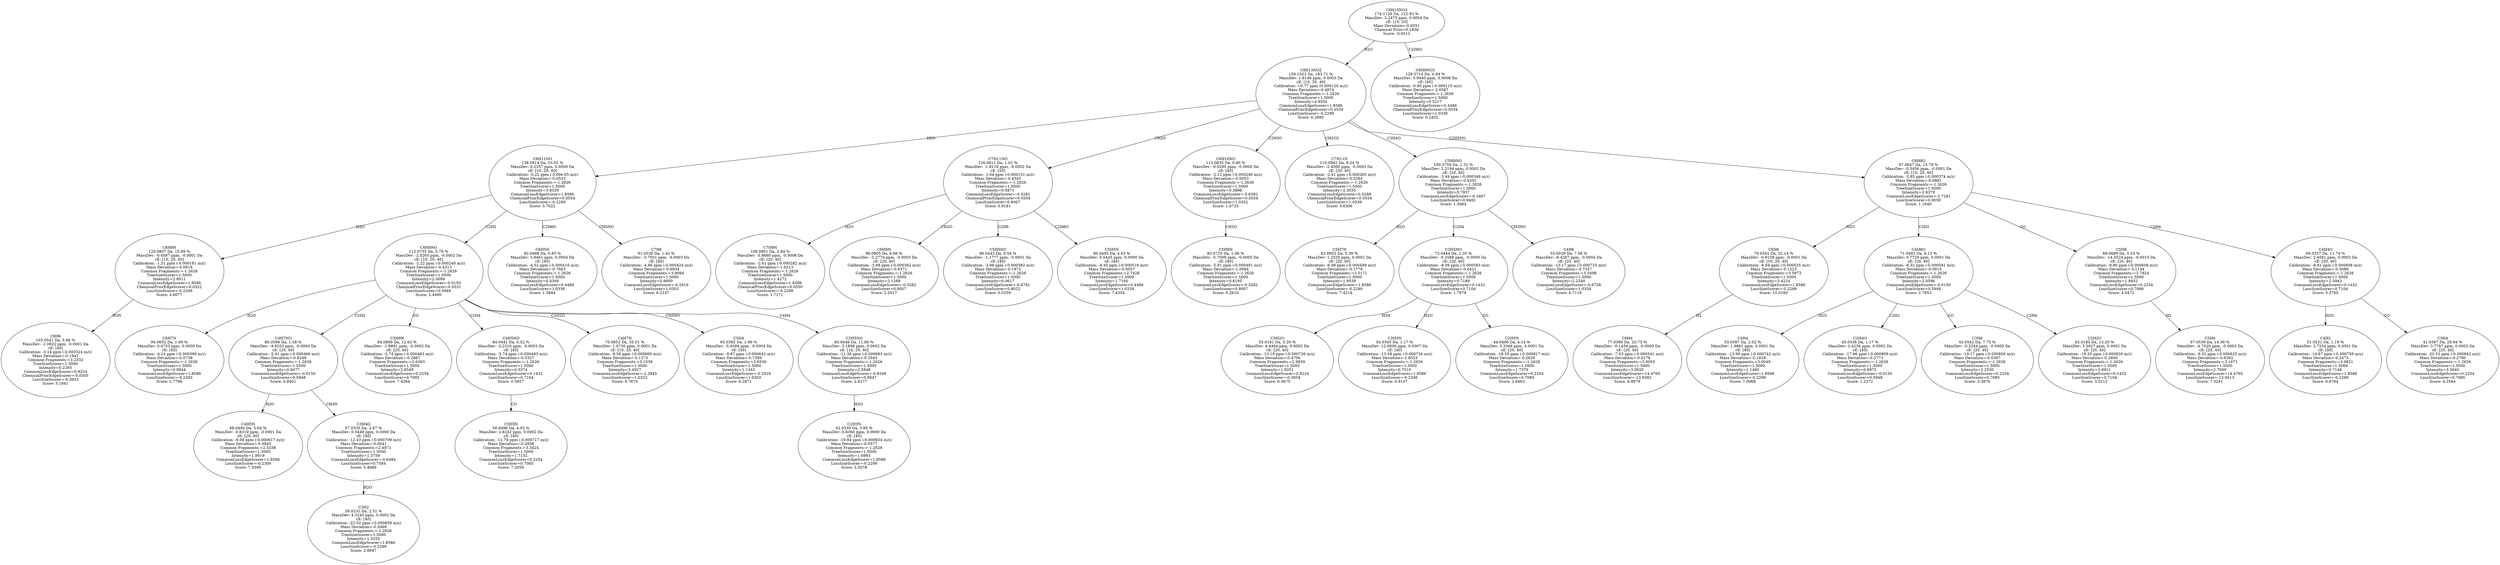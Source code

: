 strict digraph {
v1 [label="C8H6\n103.0541 Da, 0.66 %\nMassDev: -1.0822 ppm, -0.0001 Da\ncE: [40]\nCalibration: -3.14 ppm (-0.000324 m/z)\nMass Deviation=-0.1942\nCommon Fragments:=3.2332\nTreeSizeScorer=1.5000\nIntensity=0.2265\nCommonLossEdgeScorer=0.8224\nChemicalPriorEdgeScorer=-0.0305\nLossSizeScorer=-0.3933\nScore: 5.1641"];
v2 [label="C8H9N\n120.0807 Da, 15.09 %\nMassDev: -0.4587 ppm, -0.0001 Da\ncE: [10, 20, 40]\nCalibration: -1.51 ppm (-0.000181 m/z)\nMass Deviation=-0.0918\nCommon Fragments:=-1.2626\nTreeSizeScorer=1.5000\nIntensity=2.8011\nCommonLossEdgeScorer=1.8586\nChemicalPriorEdgeScorer=0.0322\nLossSizeScorer=-0.2299\nScore: 4.6077"];
v3 [label="C6H7N\n94.0652 Da, 1.66 %\nMassDev: 0.4753 ppm, 0.0000 Da\ncE: [40]\nCalibration: -4.24 ppm (-0.000399 m/z)\nMass Deviation=-0.0739\nCommon Fragments:=-1.2626\nTreeSizeScorer=1.5000\nIntensity=0.9844\nCommonLossEdgeScorer=1.8586\nLossSizeScorer=-0.2300\nScore: 2.7766"];
v4 [label="C4H5N\n68.0494 Da, 5.64 %\nMassDev: -0.8319 ppm, -0.0001 Da\ncE: [20, 40]\nCalibration: -9.06 ppm (-0.000617 m/z)\nMass Deviation=-0.0945\nCommon Fragments:=2.5338\nTreeSizeScorer=1.5000\nIntensity=1.9919\nCommonLossEdgeScorer=1.8586\nLossSizeScorer=-0.2300\nScore: 7.5599"];
v5 [label="C3H2\n39.0231 Da, 2.51 %\nMassDev: 4.3245 ppm, 0.0002 Da\ncE: [40]\nCalibration: -22.02 ppm (-0.000859 m/z)\nMass Deviation=-0.3069\nCommon Fragments:=-1.2626\nTreeSizeScorer=1.5000\nIntensity=1.3255\nCommonLossEdgeScorer=1.8586\nLossSizeScorer=-0.2299\nScore: 2.8847"];
v6 [label="C3H4O\n57.0335 Da, 2.67 %\nMassDev: 0.0449 ppm, 0.0000 Da\ncE: [40]\nCalibration: -12.43 ppm (-0.000709 m/z)\nMass Deviation=-0.0041\nCommon Fragments:=2.4871\nTreeSizeScorer=1.5000\nIntensity=1.3759\nCommonLossEdgeScorer=-0.6484\nLossSizeScorer=0.7584\nScore: 5.4689"];
v7 [label="C4H7NO\n86.0596 Da, 1.58 %\nMassDev: -4.9253 ppm, -0.0004 Da\ncE: [20, 40]\nCalibration: -5.41 ppm (-0.000466 m/z)\nMass Deviation=-0.9249\nCommon Fragments:=-1.2626\nTreeSizeScorer=1.5000\nIntensity=0.9477\nCommonLossEdgeScorer=-0.0150\nLossSizeScorer=0.5949\nScore: 0.8401"];
v8 [label="C5H9N\n84.0806 Da, 12.63 %\nMassDev: -1.8891 ppm, -0.0002 Da\ncE: [20, 40]\nCalibration: -5.74 ppm (-0.000483 m/z)\nMass Deviation=-0.2867\nCommon Fragments:=2.6363\nTreeSizeScorer=1.5000\nIntensity=2.6549\nCommonLossEdgeScorer=0.2254\nLossSizeScorer=0.7085\nScore: 7.4384"];
v9 [label="C3H5N\n56.0496 Da, 4.03 %\nMassDev: 2.8242 ppm, 0.0002 Da\ncE: [40]\nCalibration: -12.79 ppm (-0.000717 m/z)\nMass Deviation=-0.2856\nCommon Fragments:=3.3424\nTreeSizeScorer=1.5000\nIntensity=1.7152\nCommonLossEdgeScorer=0.2254\nLossSizeScorer=0.7085\nScore: 7.2059"];
v10 [label="C4H5NO\n84.0441 Da, 0.52 %\nMassDev: -3.2316 ppm, -0.0003 Da\ncE: [40]\nCalibration: -5.74 ppm (-0.000483 m/z)\nMass Deviation=-0.5327\nCommon Fragments:=-1.2626\nTreeSizeScorer=1.5000\nIntensity=0.0374\nCommonLossEdgeScorer=0.1432\nLossSizeScorer=0.7104\nScore: 0.5957"];
v11 [label="C4H7N\n70.0652 Da, 35.01 %\nMassDev: 1.0730 ppm, 0.0001 Da\ncE: [10, 20, 40]\nCalibration: -8.56 ppm (-0.000600 m/z)\nMass Deviation=-0.1273\nCommon Fragments:=3.1538\nTreeSizeScorer=1.5000\nIntensity=3.4927\nCommonLossEdgeScorer=-2.2845\nLossSizeScorer=1.0323\nScore: 6.7670"];
v12 [label="C5H4\n65.0382 Da, 1.99 %\nMassDev: -5.4594 ppm, -0.0004 Da\ncE: [40]\nCalibration: -9.87 ppm (-0.000642 m/z)\nMass Deviation=-0.7389\nCommon Fragments:=3.6530\nTreeSizeScorer=1.5000\nIntensity=1.1343\nCommonLossEdgeScorer=-0.2916\nLossSizeScorer=1.0303\nScore: 6.2871"];
v13 [label="C2H3N\n42.0339 Da, 3.95 %\nMassDev: 0.8360 ppm, 0.0000 Da\ncE: [40]\nCalibration: -19.84 ppm (-0.000834 m/z)\nMass Deviation=-0.0577\nCommon Fragments:=-1.2626\nTreeSizeScorer=1.5000\nIntensity=1.6993\nCommonLossEdgeScorer=1.8586\nLossSizeScorer=-0.2299\nScore: 3.5078"];
v14 [label="C2H5NO\n60.0446 Da, 11.60 %\nMassDev: 3.1898 ppm, 0.0002 Da\ncE: [10, 20, 40]\nCalibration: -11.38 ppm (-0.000683 m/z)\nMass Deviation=-0.3543\nCommon Fragments:=-1.2626\nTreeSizeScorer=1.5000\nIntensity=2.5848\nCommonLossEdgeScorer=-0.8349\nLossSizeScorer=0.9947\nScore: 2.6277"];
v15 [label="C6H9NO\n112.0755 Da, 5.76 %\nMassDev: -2.0265 ppm, -0.0002 Da\ncE: [10, 20, 40]\nCalibration: -2.22 ppm (-0.000248 m/z)\nMass Deviation=-0.4313\nCommon Fragments:=-1.2626\nTreeSizeScorer=1.5000\nIntensity=2.0099\nCommonLossEdgeScorer=-0.0150\nChemicalPriorEdgeScorer=0.0531\nLossSizeScorer=0.5949\nScore: 2.4490"];
v16 [label="C6H5N\n92.0498 Da, 0.85 %\nMassDev: 3.9461 ppm, 0.0004 Da\ncE: [40]\nCalibration: -4.52 ppm (-0.000416 m/z)\nMass Deviation=-0.7603\nCommon Fragments:=-1.2626\nTreeSizeScorer=1.5000\nIntensity=0.4349\nCommonLossEdgeScorer=0.4486\nLossSizeScorer=1.0338\nScore: 1.3944"];
v17 [label="C7H6\n91.0539 Da, 1.42 %\nMassDev: -3.7051 ppm, -0.0003 Da\ncE: [40]\nCalibration: -4.66 ppm (-0.000424 m/z)\nMass Deviation=-0.6934\nCommon Fragments:=3.8094\nTreeSizeScorer=1.5000\nIntensity=0.8600\nCommonLossEdgeScorer=-0.2916\nLossSizeScorer=1.0303\nScore: 6.2147"];
v18 [label="C8H11NO\n138.0914 Da, 53.02 %\nMassDev: 0.2357 ppm, 0.0000 Da\ncE: [10, 20, 40]\nCalibration: -0.22 ppm (-3.09e-05 m/z)\nMass Deviation=-0.0533\nCommon Fragments:=-1.2626\nTreeSizeScorer=1.5000\nIntensity=3.8339\nCommonLossEdgeScorer=1.8586\nChemicalPriorEdgeScorer=0.0554\nLossSizeScorer=-0.2299\nScore: 5.7022"];
v19 [label="C7H9N\n108.0801 Da, 2.84 %\nMassDev: -5.9860 ppm, -0.0006 Da\ncE: [20, 40]\nCalibration: -2.61 ppm (-0.000282 m/z)\nMass Deviation=-1.6313\nCommon Fragments:=-1.2626\nTreeSizeScorer=1.5000\nIntensity=1.4272\nCommonLossEdgeScorer=1.8586\nChemicalPriorEdgeScorer=0.0550\nLossSizeScorer=-0.2298\nScore: 1.7171"];
v20 [label="C6H9N\n96.0805 Da, 6.66 %\nMassDev: -3.2774 ppm, -0.0003 Da\ncE: [20, 40]\nCalibration: -3.98 ppm (-0.000382 m/z)\nMass Deviation=-0.6371\nCommon Fragments:=-1.2626\nTreeSizeScorer=1.5000\nIntensity=2.1289\nCommonLossEdgeScorer=-0.3282\nLossSizeScorer=0.8007\nScore: 2.2017"];
v21 [label="C5H5NO\n96.0443 Da, 0.54 %\nMassDev: -1.1777 ppm, -0.0001 Da\ncE: [40]\nCalibration: -3.98 ppm (-0.000382 m/z)\nMass Deviation=-0.1972\nCommon Fragments:=-1.2626\nTreeSizeScorer=1.5000\nIntensity=0.0617\nCommonLossEdgeScorer=-0.8781\nLossSizeScorer=0.8022\nScore: 0.0259"];
v22 [label="C5H5N\n80.0495 Da, 4.03 %\nMassDev: 0.0445 ppm, 0.0000 Da\ncE: [40]\nCalibration: -6.45 ppm (-0.000516 m/z)\nMass Deviation=-0.0057\nCommon Fragments:=2.7428\nTreeSizeScorer=1.5000\nIntensity=1.7160\nCommonLossEdgeScorer=0.4486\nLossSizeScorer=1.0338\nScore: 7.4354"];
v23 [label="C7H11NO\n126.0911 Da, 1.02 %\nMassDev: -1.8118 ppm, -0.0002 Da\ncE: [20]\nCalibration: -1.04 ppm (-0.000131 m/z)\nMass Deviation=-0.4343\nCommon Fragments:=-1.2626\nTreeSizeScorer=1.5000\nIntensity=0.5871\nCommonLossEdgeScorer=-0.3282\nChemicalPriorEdgeScorer=0.0554\nLossSizeScorer=0.8007\nScore: 0.9181"];
v24 [label="C5H8N\n83.0725 Da, 1.06 %\nMassDev: -5.7009 ppm, -0.0005 Da\ncE: [40]\nCalibration: -5.91 ppm (-0.000491 m/z)\nMass Deviation=-1.0684\nCommon Fragments:=-1.2626\nTreeSizeScorer=1.5000\nIntensity=0.6195\nCommonLossEdgeScorer=-0.3282\nLossSizeScorer=0.8007\nScore: 0.2610"];
v25 [label="C6H10NO\n113.0835 Da, 0.80 %\nMassDev: -0.0295 ppm, -0.0000 Da\ncE: [40]\nCalibration: -2.12 ppm (-0.000240 m/z)\nMass Deviation=-0.0053\nCommon Fragments:=-1.2626\nTreeSizeScorer=1.5000\nIntensity=0.3898\nCommonLossEdgeScorer=-0.6392\nChemicalPriorEdgeScorer=0.0554\nLossSizeScorer=1.0352\nScore: 1.0733"];
v26 [label="C7H11N\n110.0962 Da, 8.24 %\nMassDev: -2.4500 ppm, -0.0003 Da\ncE: [20, 40]\nCalibration: -2.41 ppm (-0.000265 m/z)\nMass Deviation=-0.5284\nCommon Fragments:=-1.2626\nTreeSizeScorer=1.5000\nIntensity=2.3035\nCommonLossEdgeScorer=0.5288\nChemicalPriorEdgeScorer=0.0554\nLossSizeScorer=1.0339\nScore: 3.6306"];
v27 [label="C5H7N\n82.0652 Da, 5.39 %\nMassDev: 1.2535 ppm, 0.0001 Da\ncE: [20, 40]\nCalibration: -6.08 ppm (-0.000499 m/z)\nMass Deviation=-0.1779\nCommon Fragments:=2.5171\nTreeSizeScorer=1.5000\nIntensity=1.9539\nCommonLossEdgeScorer=1.8586\nLossSizeScorer=-0.2299\nScore: 7.4218"];
v28 [label="C3H2O\n55.0181 Da, 5.20 %\nMassDev: 4.4464 ppm, 0.0002 Da\ncE: [20, 40]\nCalibration: -13.19 ppm (-0.000726 m/z)\nMass Deviation=-0.4706\nCommon Fragments:=2.9839\nTreeSizeScorer=1.5000\nIntensity=1.9251\nCommonLossEdgeScorer=0.8224\nLossSizeScorer=-0.3934\nScore: 6.3675"];
v29 [label="C3H3N\n54.0345 Da, 1.17 %\nMassDev: 12.0836 ppm, 0.0007 Da\ncE: [40]\nCalibration: -13.58 ppm (-0.000734 m/z)\nMass Deviation=-1.6523\nCommon Fragments:=-1.2626\nTreeSizeScorer=1.5000\nIntensity=0.7010\nCommonLossEdgeScorer=1.8586\nLossSizeScorer=-0.2300\nScore: 0.9147"];
v30 [label="C2H5N\n44.0496 Da, 4.14 %\nMassDev: 3.3366 ppm, 0.0001 Da\ncE: [20, 40]\nCalibration: -18.55 ppm (-0.000817 m/z)\nMass Deviation=-0.2629\nCommon Fragments:=-1.2626\nTreeSizeScorer=1.5000\nIntensity=1.7379\nCommonLossEdgeScorer=0.2254\nLossSizeScorer=0.7085\nScore: 2.6463"];
v31 [label="C3H5NO\n72.0444 Da, 1.20 %\nMassDev: -0.3588 ppm, -0.0000 Da\ncE: [20, 40]\nCalibration: -8.09 ppm (-0.000583 m/z)\nMass Deviation=-0.0421\nCommon Fragments:=-1.2626\nTreeSizeScorer=1.5000\nIntensity=0.7189\nCommonLossEdgeScorer=0.1432\nLossSizeScorer=0.7104\nScore: 1.7678"];
v32 [label="C4H6\n55.0539 Da, 7.58 %\nMassDev: -6.4267 ppm, -0.0004 Da\ncE: [20, 40]\nCalibration: -13.17 ppm (-0.000725 m/z)\nMass Deviation=-0.7357\nCommon Fragments:=3.3498\nTreeSizeScorer=1.5000\nIntensity=2.2348\nCommonLossEdgeScorer=-0.6728\nLossSizeScorer=1.0358\nScore: 6.7119"];
v33 [label="C5H9NO\n100.0759 Da, 1.31 %\nMassDev: 2.2194 ppm, 0.0002 Da\ncE: [20, 40]\nCalibration: -3.49 ppm (-0.000349 m/z)\nMass Deviation=-0.4202\nCommon Fragments:=-1.2626\nTreeSizeScorer=1.5000\nIntensity=0.7937\nCommonLossEdgeScorer=-0.1607\nLossSizeScorer=0.9482\nScore: 1.3984"];
v34 [label="C6H4\n77.0386 Da, 20.73 %\nMassDev: -0.1434 ppm, -0.0000 Da\ncE: [20, 40]\nCalibration: -7.03 ppm (-0.000541 m/z)\nMass Deviation=-0.0178\nCommon Fragments:=3.9055\nTreeSizeScorer=1.5000\nIntensity=3.0620\nCommonLossEdgeScorer=14.4765\nLossSizeScorer=-13.9382\nScore: 8.9879"];
v35 [label="C6H6\n79.0542 Da, 32.14 %\nMassDev: -0.9159 ppm, -0.0001 Da\ncE: [10, 20, 40]\nCalibration: -6.64 ppm (-0.000525 m/z)\nMass Deviation=-0.1223\nCommon Fragments:=3.5872\nTreeSizeScorer=1.5000\nIntensity=3.4224\nCommonLossEdgeScorer=1.8586\nLossSizeScorer=-0.2299\nScore: 10.0160"];
v36 [label="C4H4\n53.0387 Da, 2.02 %\nMassDev: 1.9881 ppm, 0.0001 Da\ncE: [40]\nCalibration: -13.99 ppm (-0.000742 m/z)\nMass Deviation=-0.1828\nCommon Fragments:=3.0049\nTreeSizeScorer=1.5000\nIntensity=1.1460\nCommonLossEdgeScorer=1.8586\nLossSizeScorer=-0.2299\nScore: 7.0968"];
v37 [label="C2H4O\n45.0336 Da, 1.17 %\nMassDev: 3.4234 ppm, 0.0002 Da\ncE: [40]\nCalibration: -17.96 ppm (-0.000809 m/z)\nMass Deviation=-0.2773\nCommon Fragments:=-1.2626\nTreeSizeScorer=1.5000\nIntensity=0.6972\nCommonLossEdgeScorer=-0.0150\nLossSizeScorer=0.5948\nScore: 1.2372"];
v38 [label="C3H6\n43.0542 Da, 7.75 %\nMassDev: -0.5244 ppm, -0.0000 Da\ncE: [20, 40]\nCalibration: -19.17 ppm (-0.000826 m/z)\nMass Deviation=-0.0367\nCommon Fragments:=-1.2626\nTreeSizeScorer=1.5000\nIntensity=2.2530\nCommonLossEdgeScorer=0.2254\nLossSizeScorer=0.7085\nScore: 3.3876"];
v39 [label="C2H2O\n43.0180 Da, 13.20 %\nMassDev: 3.3927 ppm, 0.0001 Da\ncE: [20, 40]\nCalibration: -19.20 ppm (-0.000826 m/z)\nMass Deviation=-0.2609\nCommon Fragments:=-1.2626\nTreeSizeScorer=1.5000\nIntensity=2.6911\nCommonLossEdgeScorer=0.1432\nLossSizeScorer=0.7104\nScore: 3.5212"];
v40 [label="C4H6O\n71.0492 Da, 6.12 %\nMassDev: 0.7729 ppm, 0.0001 Da\ncE: [20, 40]\nCalibration: -8.32 ppm (-0.000591 m/z)\nMass Deviation=-0.0915\nCommon Fragments:=-1.2626\nTreeSizeScorer=1.5000\nIntensity=2.0596\nCommonLossEdgeScorer=-0.0150\nLossSizeScorer=0.5948\nScore: 2.7853"];
v41 [label="C5H6\n67.0539 Da, 14.36 %\nMassDev: -4.7029 ppm, -0.0003 Da\ncE: [20, 40]\nCalibration: -9.32 ppm (-0.000625 m/z)\nMass Deviation=-0.6382\nCommon Fragments:=3.1671\nTreeSizeScorer=1.5000\nIntensity=2.7600\nCommonLossEdgeScorer=14.4765\nLossSizeScorer=-13.9413\nScore: 7.3241"];
v42 [label="C5H8\n69.0689 Da, 5.33 %\nMassDev: -14.5524 ppm, -0.0010 Da\ncE: [20, 40]\nCalibration: -8.80 ppm (-0.000608 m/z)\nMass Deviation=-3.1144\nCommon Fragments:=2.7824\nTreeSizeScorer=1.5000\nIntensity=1.9452\nCommonLossEdgeScorer=0.2254\nLossSizeScorer=0.7086\nScore: 4.0472"];
v43 [label="C4H2\n51.0231 Da, 1.19 %\nMassDev: 2.7254 ppm, 0.0001 Da\ncE: [40]\nCalibration: -14.87 ppm (-0.000759 m/z)\nMass Deviation=-0.2473\nCommon Fragments:=3.0821\nTreeSizeScorer=1.5000\nIntensity=0.7148\nCommonLossEdgeScorer=1.8586\nLossSizeScorer=-0.2299\nScore: 6.6784"];
v44 [label="C3H4\n41.0387 Da, 29.94 %\nMassDev: 3.7767 ppm, 0.0002 Da\ncE: [20, 40]\nCalibration: -20.53 ppm (-0.000842 m/z)\nMass Deviation=-0.2790\nCommon Fragments:=-1.2626\nTreeSizeScorer=1.5000\nIntensity=3.3640\nCommonLossEdgeScorer=0.2254\nLossSizeScorer=0.7085\nScore: 4.2564"];
v45 [label="C4H4O\n69.0337 Da, 11.74 %\nMassDev: 2.4581 ppm, 0.0002 Da\ncE: [20, 40]\nCalibration: -8.81 ppm (-0.000608 m/z)\nMass Deviation=-0.3088\nCommon Fragments:=-1.2626\nTreeSizeScorer=1.5000\nIntensity=2.5943\nCommonLossEdgeScorer=0.1432\nLossSizeScorer=0.7104\nScore: 3.3765"];
v46 [label="C6H8O\n97.0647 Da, 15.79 %\nMassDev: -0.5456 ppm, -0.0001 Da\ncE: [10, 20, 40]\nCalibration: -3.85 ppm (-0.000374 m/z)\nMass Deviation=-0.0881\nCommon Fragments:=-1.2626\nTreeSizeScorer=1.5000\nIntensity=2.8379\nCommonLossEdgeScorer=-2.7281\nLossSizeScorer=0.9050\nScore: 1.1640"];
v47 [label="C8H13NO2\n156.1022 Da, 183.71 %\nMassDev: 1.6146 ppm, 0.0003 Da\ncE: [10, 20, 40]\nCalibration: +0.77 ppm (0.000120 m/z)\nMass Deviation=-0.4874\nCommon Fragments:=-1.2626\nTreeSizeScorer=1.5000\nIntensity=4.8554\nCommonLossEdgeScorer=1.8586\nChemicalPriorEdgeScorer=0.0554\nLossSizeScorer=-0.2299\nScore: 6.2895"];
v48 [label="C6H9NO2\n128.0714 Da, 0.94 %\nMassDev: 5.9440 ppm, 0.0008 Da\ncE: [40]\nCalibration: -0.90 ppm (-0.000115 m/z)\nMass Deviation=-2.0567\nCommon Fragments:=-1.2626\nTreeSizeScorer=1.5000\nIntensity=0.5217\nCommonLossEdgeScorer=0.4486\nChemicalPriorEdgeScorer=0.0554\nLossSizeScorer=1.0338\nScore: 0.2402"];
v49 [label="C8H15NO3\n174.1129 Da, 122.93 %\nMassDev: 2.2475 ppm, 0.0004 Da\ncE: [10, 20]\nMass Deviation=-0.8351\nChemical Prior=0.1838\nScore: -0.6512"];
v2 -> v1 [label="H3N"];
v18 -> v2 [label="H2O"];
v15 -> v3 [label="H2O"];
v7 -> v4 [label="H2O"];
v6 -> v5 [label="H2O"];
v7 -> v6 [label="CH3N"];
v15 -> v7 [label="C2H2"];
v15 -> v8 [label="CO"];
v10 -> v9 [label="CO"];
v15 -> v10 [label="C2H4"];
v15 -> v11 [label="C2H2O"];
v15 -> v12 [label="CH5NO"];
v14 -> v13 [label="H2O"];
v15 -> v14 [label="C4H4"];
v18 -> v15 [label="C2H2"];
v18 -> v16 [label="C2H6O"];
v18 -> v17 [label="CH5NO"];
v47 -> v18 [label="H2O"];
v23 -> v19 [label="H2O"];
v23 -> v20 [label="CH2O"];
v23 -> v21 [label="C2H6"];
v23 -> v22 [label="C2H6O"];
v47 -> v23 [label="CH2O"];
v25 -> v24 [label="CH2O"];
v47 -> v25 [label="C2H3O"];
v47 -> v26 [label="CH2O2"];
v33 -> v27 [label="H2O"];
v31 -> v28 [label="H3N"];
v31 -> v29 [label="H2O"];
v31 -> v30 [label="CO"];
v33 -> v31 [label="C2H4"];
v33 -> v32 [label="CH3NO"];
v47 -> v33 [label="C3H4O"];
v35 -> v34 [label="H2"];
v46 -> v35 [label="H2O"];
v40 -> v36 [label="H2O"];
v40 -> v37 [label="C2H2"];
v40 -> v38 [label="CO"];
v40 -> v39 [label="C2H4"];
v46 -> v40 [label="C2H2"];
v42 -> v41 [label="H2"];
v46 -> v42 [label="CO"];
v45 -> v43 [label="H2O"];
v45 -> v44 [label="CO"];
v46 -> v45 [label="C2H4"];
v47 -> v46 [label="C2H5NO"];
v49 -> v47 [label="H2O"];
v49 -> v48 [label="C2H6O"];
}